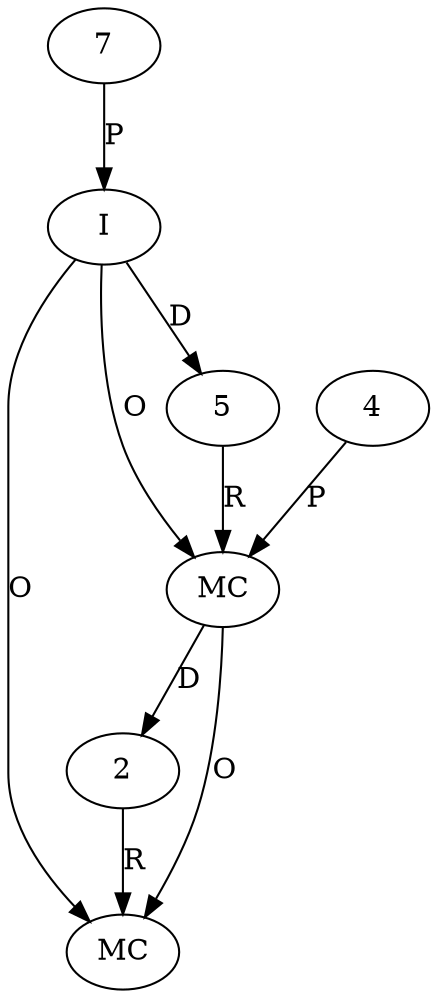 digraph "AUG" {

  1 [ label="MC" s="toHashCode()" t="HashCodeBuilder" l="259" ];
  2 [ t="HashCodeBuilder" n="dummy_" ];
  3 [ label="MC" s="append()" t="HashCodeBuilder" l="259" ];
  4 [ t="int[]" n="obj" ];
  5 [ t="HashCodeBuilder" n="dummy_" ];
  6 [ label="I" t="HashCodeBuilder" l="259" ];
  7 [ t="int" v="19" ];
  2 -> 1 [ label="R" ];
  3 -> 1 [ label="O" ];
  6 -> 1 [ label="O" ];
  3 -> 2 [ label="D" ];
  6 -> 3 [ label="O" ];
  5 -> 3 [ label="R" ];
  4 -> 3 [ label="P" ];
  6 -> 5 [ label="D" ];
  7 -> 6 [ label="P" ];
}
